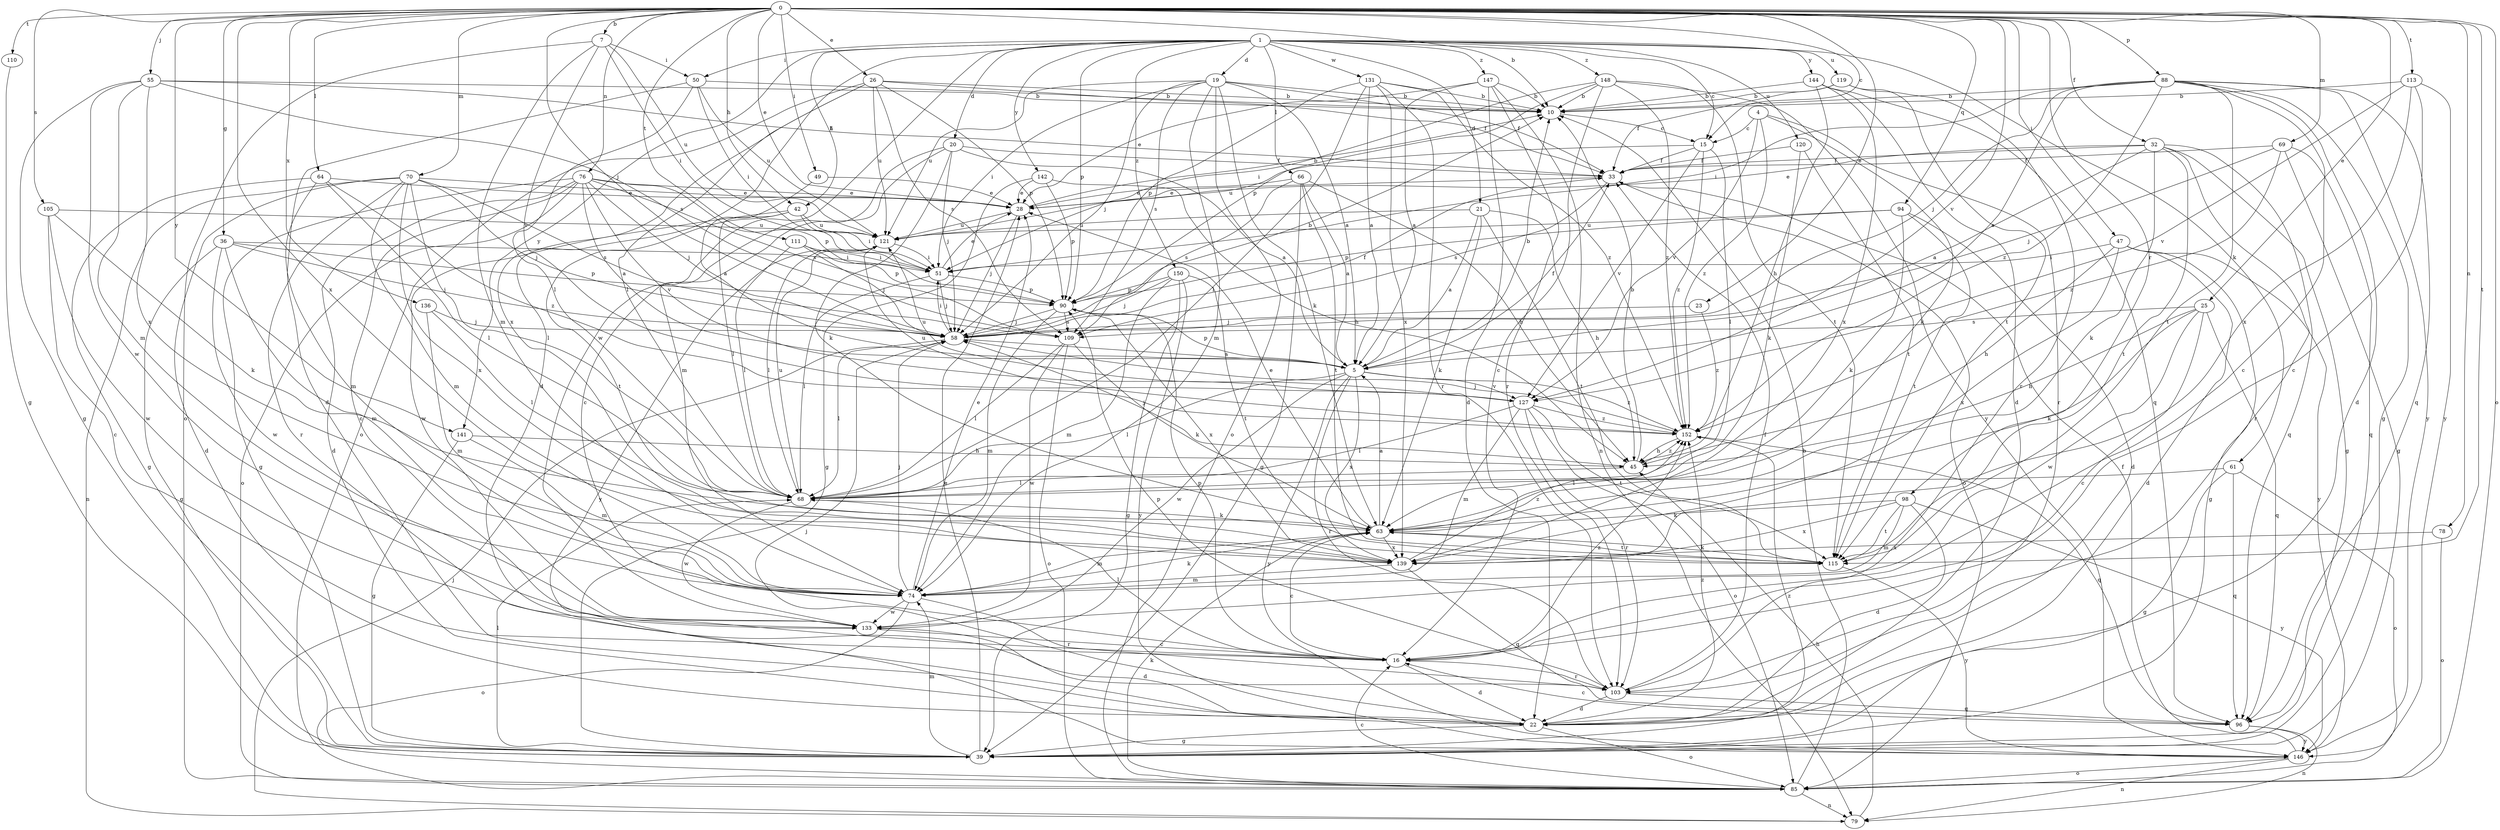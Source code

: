 strict digraph  {
0;
1;
4;
5;
7;
10;
15;
16;
19;
20;
21;
22;
23;
25;
26;
28;
32;
33;
36;
39;
42;
45;
47;
49;
50;
51;
55;
58;
61;
63;
64;
66;
68;
69;
70;
74;
76;
78;
79;
85;
88;
90;
94;
96;
98;
103;
105;
109;
110;
111;
113;
115;
119;
120;
121;
127;
131;
133;
136;
139;
141;
142;
144;
146;
147;
148;
150;
152;
0 -> 7  [label=b];
0 -> 10  [label=b];
0 -> 15  [label=c];
0 -> 23  [label=e];
0 -> 25  [label=e];
0 -> 26  [label=e];
0 -> 28  [label=e];
0 -> 32  [label=f];
0 -> 36  [label=g];
0 -> 42  [label=h];
0 -> 47  [label=i];
0 -> 49  [label=i];
0 -> 55  [label=j];
0 -> 58  [label=j];
0 -> 64  [label=l];
0 -> 69  [label=m];
0 -> 70  [label=m];
0 -> 76  [label=n];
0 -> 78  [label=n];
0 -> 85  [label=o];
0 -> 88  [label=p];
0 -> 94  [label=q];
0 -> 98  [label=r];
0 -> 105  [label=s];
0 -> 110  [label=t];
0 -> 111  [label=t];
0 -> 113  [label=t];
0 -> 115  [label=t];
0 -> 127  [label=v];
0 -> 136  [label=x];
0 -> 139  [label=x];
0 -> 141  [label=y];
1 -> 15  [label=c];
1 -> 19  [label=d];
1 -> 20  [label=d];
1 -> 21  [label=d];
1 -> 22  [label=d];
1 -> 42  [label=h];
1 -> 50  [label=i];
1 -> 61  [label=k];
1 -> 66  [label=l];
1 -> 90  [label=p];
1 -> 119  [label=u];
1 -> 120  [label=u];
1 -> 131  [label=w];
1 -> 133  [label=w];
1 -> 141  [label=y];
1 -> 142  [label=y];
1 -> 144  [label=y];
1 -> 147  [label=z];
1 -> 148  [label=z];
1 -> 150  [label=z];
4 -> 15  [label=c];
4 -> 63  [label=k];
4 -> 103  [label=r];
4 -> 127  [label=v];
4 -> 152  [label=z];
5 -> 10  [label=b];
5 -> 33  [label=f];
5 -> 68  [label=l];
5 -> 90  [label=p];
5 -> 103  [label=r];
5 -> 127  [label=v];
5 -> 133  [label=w];
5 -> 139  [label=x];
5 -> 146  [label=y];
5 -> 152  [label=z];
7 -> 50  [label=i];
7 -> 51  [label=i];
7 -> 74  [label=m];
7 -> 85  [label=o];
7 -> 121  [label=u];
7 -> 127  [label=v];
10 -> 15  [label=c];
15 -> 33  [label=f];
15 -> 68  [label=l];
15 -> 121  [label=u];
15 -> 127  [label=v];
15 -> 152  [label=z];
16 -> 22  [label=d];
16 -> 68  [label=l];
16 -> 90  [label=p];
16 -> 103  [label=r];
16 -> 152  [label=z];
19 -> 5  [label=a];
19 -> 10  [label=b];
19 -> 33  [label=f];
19 -> 51  [label=i];
19 -> 58  [label=j];
19 -> 63  [label=k];
19 -> 74  [label=m];
19 -> 85  [label=o];
19 -> 109  [label=s];
19 -> 121  [label=u];
20 -> 5  [label=a];
20 -> 16  [label=c];
20 -> 33  [label=f];
20 -> 58  [label=j];
20 -> 63  [label=k];
20 -> 74  [label=m];
21 -> 5  [label=a];
21 -> 45  [label=h];
21 -> 63  [label=k];
21 -> 115  [label=t];
21 -> 121  [label=u];
22 -> 39  [label=g];
22 -> 58  [label=j];
22 -> 85  [label=o];
22 -> 152  [label=z];
23 -> 58  [label=j];
23 -> 152  [label=z];
25 -> 16  [label=c];
25 -> 45  [label=h];
25 -> 63  [label=k];
25 -> 96  [label=q];
25 -> 109  [label=s];
25 -> 133  [label=w];
26 -> 10  [label=b];
26 -> 33  [label=f];
26 -> 68  [label=l];
26 -> 85  [label=o];
26 -> 90  [label=p];
26 -> 109  [label=s];
26 -> 121  [label=u];
26 -> 139  [label=x];
28 -> 10  [label=b];
28 -> 58  [label=j];
28 -> 121  [label=u];
32 -> 5  [label=a];
32 -> 28  [label=e];
32 -> 33  [label=f];
32 -> 39  [label=g];
32 -> 63  [label=k];
32 -> 96  [label=q];
32 -> 103  [label=r];
32 -> 115  [label=t];
33 -> 28  [label=e];
33 -> 85  [label=o];
33 -> 109  [label=s];
36 -> 39  [label=g];
36 -> 51  [label=i];
36 -> 58  [label=j];
36 -> 74  [label=m];
36 -> 90  [label=p];
36 -> 133  [label=w];
39 -> 28  [label=e];
39 -> 68  [label=l];
39 -> 74  [label=m];
39 -> 152  [label=z];
42 -> 51  [label=i];
42 -> 68  [label=l];
42 -> 115  [label=t];
42 -> 121  [label=u];
42 -> 133  [label=w];
45 -> 10  [label=b];
45 -> 58  [label=j];
45 -> 68  [label=l];
45 -> 152  [label=z];
47 -> 22  [label=d];
47 -> 39  [label=g];
47 -> 45  [label=h];
47 -> 51  [label=i];
47 -> 139  [label=x];
47 -> 146  [label=y];
49 -> 5  [label=a];
49 -> 28  [label=e];
50 -> 10  [label=b];
50 -> 22  [label=d];
50 -> 51  [label=i];
50 -> 68  [label=l];
50 -> 121  [label=u];
51 -> 28  [label=e];
51 -> 58  [label=j];
51 -> 68  [label=l];
51 -> 90  [label=p];
55 -> 10  [label=b];
55 -> 33  [label=f];
55 -> 39  [label=g];
55 -> 74  [label=m];
55 -> 109  [label=s];
55 -> 133  [label=w];
55 -> 139  [label=x];
58 -> 5  [label=a];
58 -> 10  [label=b];
58 -> 33  [label=f];
58 -> 51  [label=i];
58 -> 68  [label=l];
61 -> 39  [label=g];
61 -> 68  [label=l];
61 -> 85  [label=o];
61 -> 96  [label=q];
63 -> 5  [label=a];
63 -> 16  [label=c];
63 -> 28  [label=e];
63 -> 74  [label=m];
63 -> 115  [label=t];
63 -> 139  [label=x];
64 -> 28  [label=e];
64 -> 39  [label=g];
64 -> 68  [label=l];
64 -> 74  [label=m];
64 -> 152  [label=z];
66 -> 5  [label=a];
66 -> 28  [label=e];
66 -> 39  [label=g];
66 -> 45  [label=h];
66 -> 109  [label=s];
66 -> 115  [label=t];
68 -> 63  [label=k];
68 -> 121  [label=u];
68 -> 133  [label=w];
69 -> 33  [label=f];
69 -> 39  [label=g];
69 -> 58  [label=j];
69 -> 96  [label=q];
69 -> 152  [label=z];
70 -> 22  [label=d];
70 -> 28  [label=e];
70 -> 58  [label=j];
70 -> 68  [label=l];
70 -> 74  [label=m];
70 -> 79  [label=n];
70 -> 103  [label=r];
70 -> 109  [label=s];
70 -> 139  [label=x];
74 -> 28  [label=e];
74 -> 58  [label=j];
74 -> 63  [label=k];
74 -> 85  [label=o];
74 -> 103  [label=r];
74 -> 133  [label=w];
76 -> 5  [label=a];
76 -> 16  [label=c];
76 -> 22  [label=d];
76 -> 28  [label=e];
76 -> 39  [label=g];
76 -> 58  [label=j];
76 -> 85  [label=o];
76 -> 90  [label=p];
76 -> 109  [label=s];
76 -> 127  [label=v];
78 -> 85  [label=o];
78 -> 139  [label=x];
79 -> 45  [label=h];
79 -> 58  [label=j];
85 -> 10  [label=b];
85 -> 16  [label=c];
85 -> 63  [label=k];
85 -> 79  [label=n];
88 -> 5  [label=a];
88 -> 10  [label=b];
88 -> 16  [label=c];
88 -> 22  [label=d];
88 -> 39  [label=g];
88 -> 51  [label=i];
88 -> 58  [label=j];
88 -> 96  [label=q];
88 -> 115  [label=t];
88 -> 146  [label=y];
88 -> 152  [label=z];
90 -> 58  [label=j];
90 -> 74  [label=m];
90 -> 109  [label=s];
90 -> 139  [label=x];
94 -> 22  [label=d];
94 -> 63  [label=k];
94 -> 90  [label=p];
94 -> 115  [label=t];
94 -> 121  [label=u];
96 -> 16  [label=c];
96 -> 79  [label=n];
96 -> 146  [label=y];
98 -> 22  [label=d];
98 -> 63  [label=k];
98 -> 74  [label=m];
98 -> 115  [label=t];
98 -> 139  [label=x];
98 -> 146  [label=y];
103 -> 22  [label=d];
103 -> 33  [label=f];
103 -> 90  [label=p];
103 -> 96  [label=q];
105 -> 16  [label=c];
105 -> 63  [label=k];
105 -> 121  [label=u];
105 -> 133  [label=w];
109 -> 63  [label=k];
109 -> 68  [label=l];
109 -> 85  [label=o];
109 -> 133  [label=w];
110 -> 39  [label=g];
111 -> 51  [label=i];
111 -> 58  [label=j];
111 -> 68  [label=l];
111 -> 90  [label=p];
113 -> 10  [label=b];
113 -> 16  [label=c];
113 -> 127  [label=v];
113 -> 139  [label=x];
113 -> 146  [label=y];
115 -> 63  [label=k];
115 -> 146  [label=y];
119 -> 10  [label=b];
119 -> 33  [label=f];
119 -> 103  [label=r];
119 -> 115  [label=t];
120 -> 33  [label=f];
120 -> 63  [label=k];
120 -> 115  [label=t];
121 -> 51  [label=i];
121 -> 68  [label=l];
121 -> 146  [label=y];
127 -> 68  [label=l];
127 -> 74  [label=m];
127 -> 85  [label=o];
127 -> 103  [label=r];
127 -> 115  [label=t];
127 -> 121  [label=u];
127 -> 152  [label=z];
131 -> 5  [label=a];
131 -> 10  [label=b];
131 -> 68  [label=l];
131 -> 90  [label=p];
131 -> 103  [label=r];
131 -> 139  [label=x];
131 -> 152  [label=z];
133 -> 16  [label=c];
133 -> 22  [label=d];
136 -> 58  [label=j];
136 -> 68  [label=l];
136 -> 74  [label=m];
139 -> 74  [label=m];
139 -> 96  [label=q];
139 -> 152  [label=z];
141 -> 39  [label=g];
141 -> 45  [label=h];
141 -> 74  [label=m];
142 -> 28  [label=e];
142 -> 39  [label=g];
142 -> 45  [label=h];
142 -> 90  [label=p];
144 -> 10  [label=b];
144 -> 22  [label=d];
144 -> 45  [label=h];
144 -> 96  [label=q];
144 -> 139  [label=x];
146 -> 33  [label=f];
146 -> 79  [label=n];
146 -> 85  [label=o];
147 -> 5  [label=a];
147 -> 10  [label=b];
147 -> 22  [label=d];
147 -> 28  [label=e];
147 -> 79  [label=n];
147 -> 103  [label=r];
148 -> 10  [label=b];
148 -> 16  [label=c];
148 -> 51  [label=i];
148 -> 90  [label=p];
148 -> 115  [label=t];
148 -> 146  [label=y];
148 -> 152  [label=z];
150 -> 39  [label=g];
150 -> 58  [label=j];
150 -> 74  [label=m];
150 -> 90  [label=p];
150 -> 115  [label=t];
150 -> 146  [label=y];
152 -> 45  [label=h];
152 -> 58  [label=j];
152 -> 96  [label=q];
152 -> 121  [label=u];
}
